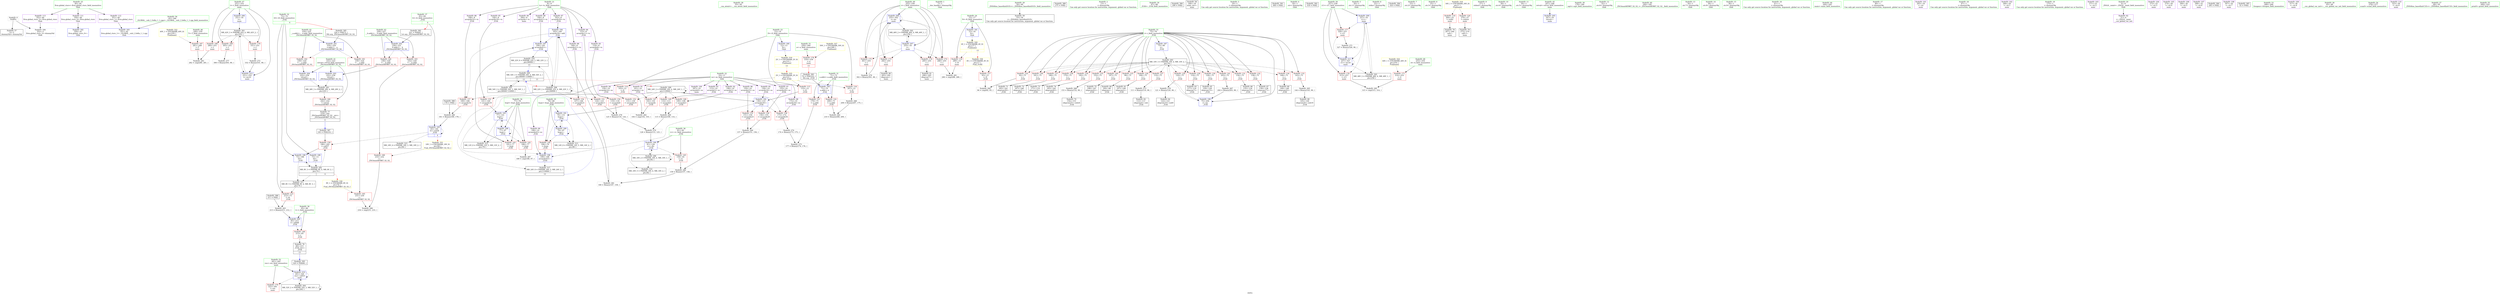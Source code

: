 digraph "SVFG" {
	label="SVFG";

	Node0x5618475f3750 [shape=record,color=grey,label="{NodeID: 0\nNullPtr}"];
	Node0x5618475f3750 -> Node0x561847618cc0[style=solid];
	Node0x5618475f3750 -> Node0x5618476205c0[style=solid];
	Node0x561847627f50 [shape=record,color=grey,label="{NodeID: 277\n306 = Binary(305, 90, )\n}"];
	Node0x56184761ae70 [shape=record,color=blue,label="{NodeID: 194\n163\<--160\narrayidx30\<--add\n_Z1fd\n}"];
	Node0x56184761ae70 -> Node0x56184761ef10[style=dashed];
	Node0x56184761ae70 -> Node0x56184761b0e0[style=dashed];
	Node0x56184761ae70 -> Node0x5618476352e0[style=dashed];
	Node0x5618476180c0 [shape=record,color=purple,label="{NodeID: 111\n350\<--40\nllvm.global_ctors_0\<--llvm.global_ctors\nGlob }"];
	Node0x5618476180c0 -> Node0x5618476203c0[style=solid];
	Node0x561847616330 [shape=record,color=green,label="{NodeID: 28\n55\<--56\n__cxa_atexit\<--__cxa_atexit_field_insensitive\n}"];
	Node0x5618476507c0 [shape=record,color=black,label="{NodeID: 388\n211 = PHI()\n}"];
	Node0x5618476507c0 -> Node0x56184761c9f0[style=solid];
	Node0x5618476375e0 [shape=record,color=black,label="{NodeID: 305\nMR_54V_2 = PHI(MR_54V_3, MR_54V_1, )\npts\{90000 110000 \}\n}"];
	Node0x5618476375e0 -> Node0x561847632ab0[style=dashed];
	Node0x56184761e070 [shape=record,color=red,label="{NodeID: 139\n192\<--75\n\<--i\n_Z1fd\n}"];
	Node0x56184761e070 -> Node0x561847619af0[style=solid];
	Node0x561847618bc0 [shape=record,color=green,label="{NodeID: 56\n42\<--346\n_GLOBAL__sub_I_GeKa_1_1.cpp\<--_GLOBAL__sub_I_GeKa_1_1.cpp_field_insensitive\n}"];
	Node0x561847618bc0 -> Node0x5618476204c0[style=solid];
	Node0x56184761f730 [shape=record,color=red,label="{NodeID: 167\n281\<--249\n\<--T\nmain\n}"];
	Node0x56184761f730 -> Node0x561847628850[style=solid];
	Node0x56184761a310 [shape=record,color=purple,label="{NodeID: 84\n123\<--8\narrayidx11\<--ts\n_Z1fd\n}"];
	Node0x56184761a310 -> Node0x56184761ea30[style=solid];
	Node0x561847602470 [shape=record,color=green,label="{NodeID: 1\n7\<--1\n__dso_handle\<--dummyObj\nGlob }"];
	Node0x5618476280d0 [shape=record,color=grey,label="{NodeID: 278\n121 = Binary(120, 90, )\n}"];
	Node0x5618476280d0 -> Node0x5618476192d0[style=solid];
	Node0x56184761af40 [shape=record,color=blue,label="{NodeID: 195\n83\<--181\ntt\<--sub36\n_Z1fd\n|{|<s3>4}}"];
	Node0x56184761af40 -> Node0x56184761f0b0[style=dashed];
	Node0x56184761af40 -> Node0x56184761af40[style=dashed];
	Node0x56184761af40 -> Node0x56184763ac10[style=dashed];
	Node0x56184761af40:s3 -> Node0x56184763d110[style=dashed,color=red];
	Node0x5618476181c0 [shape=record,color=purple,label="{NodeID: 112\n351\<--40\nllvm.global_ctors_1\<--llvm.global_ctors\nGlob }"];
	Node0x5618476181c0 -> Node0x5618476204c0[style=solid];
	Node0x561847616430 [shape=record,color=green,label="{NodeID: 29\n54\<--60\n_ZNSt8ios_base4InitD1Ev\<--_ZNSt8ios_base4InitD1Ev_field_insensitive\n}"];
	Node0x561847616430 -> Node0x561847618e90[style=solid];
	Node0x561847650890 [shape=record,color=black,label="{NodeID: 389\n275 = PHI()\n}"];
	Node0x56184761e140 [shape=record,color=red,label="{NodeID: 140\n197\<--75\n\<--i\n_Z1fd\n}"];
	Node0x56184761e140 -> Node0x561847619bc0[style=solid];
	Node0x561847618cc0 [shape=record,color=black,label="{NodeID: 57\n2\<--3\ndummyVal\<--dummyVal\n}"];
	Node0x56184761f800 [shape=record,color=red,label="{NodeID: 168\n280\<--251\n\<--t\nmain\n}"];
	Node0x56184761f800 -> Node0x561847628850[style=solid];
	Node0x56184761a3e0 [shape=record,color=purple,label="{NodeID: 85\n140\<--8\narrayidx18\<--ts\n_Z1fd\n}"];
	Node0x56184761a3e0 -> Node0x56184761ebd0[style=solid];
	Node0x5618475f3c10 [shape=record,color=green,label="{NodeID: 2\n13\<--1\n\<--dummyObj\nCan only get source location for instruction, argument, global var or function.}"];
	Node0x561847628250 [shape=record,color=grey,label="{NodeID: 279\n302 = Binary(301, 90, )\n}"];
	Node0x561847628250 -> Node0x56184761b9d0[style=solid];
	Node0x56184761b010 [shape=record,color=blue,label="{NodeID: 196\n73\<--186\nt0\<--\n_Z1fd\n}"];
	Node0x56184761b010 -> Node0x5618476334e0[style=dashed];
	Node0x56184761b010 -> Node0x561847639810[style=dashed];
	Node0x5618476182c0 [shape=record,color=purple,label="{NodeID: 113\n352\<--40\nllvm.global_ctors_2\<--llvm.global_ctors\nGlob }"];
	Node0x5618476182c0 -> Node0x5618476205c0[style=solid];
	Node0x561847616530 [shape=record,color=green,label="{NodeID: 30\n67\<--68\n_Z1fd\<--_Z1fd_field_insensitive\n}"];
	Node0x561847650960 [shape=record,color=black,label="{NodeID: 390\n299 = PHI()\n}"];
	Node0x56184761e210 [shape=record,color=red,label="{NodeID: 141\n203\<--75\n\<--i\n_Z1fd\n}"];
	Node0x56184761e210 -> Node0x561847627050[style=solid];
	Node0x561847618dc0 [shape=record,color=black,label="{NodeID: 58\n246\<--16\nmain_ret\<--\nmain\n}"];
	Node0x56184763d490 [shape=record,color=yellow,style=double,label="{NodeID: 335\n2V_1 = ENCHI(MR_2V_0)\npts\{14 \}\nFun[_Z1fd]}"];
	Node0x56184763d490 -> Node0x5618476183c0[style=dashed];
	Node0x56184763d490 -> Node0x56184761ccf0[style=dashed];
	Node0x56184763d490 -> Node0x56184761cdc0[style=dashed];
	Node0x56184761f8d0 [shape=record,color=red,label="{NodeID: 169\n305\<--251\n\<--t\nmain\n}"];
	Node0x56184761f8d0 -> Node0x561847627f50[style=solid];
	Node0x56184761a4b0 [shape=record,color=purple,label="{NodeID: 86\n146\<--8\narrayidx21\<--ts\n_Z1fd\n}"];
	Node0x56184761a4b0 -> Node0x56184761eca0[style=solid];
	Node0x561847614c50 [shape=record,color=green,label="{NodeID: 3\n16\<--1\n\<--dummyObj\nCan only get source location for instruction, argument, global var or function.}"];
	Node0x5618476283d0 [shape=record,color=grey,label="{NodeID: 280\n181 = Binary(169, 178, )\n}"];
	Node0x5618476283d0 -> Node0x56184761af40[style=solid];
	Node0x56184761b0e0 [shape=record,color=blue,label="{NodeID: 197\n194\<--191\narrayidx41\<--\n_Z1fd\n}"];
	Node0x56184761b0e0 -> Node0x56184763b110[style=dashed];
	Node0x5618476183c0 [shape=record,color=red,label="{NodeID: 114\n103\<--12\n\<--D\n_Z1fd\n}"];
	Node0x5618476183c0 -> Node0x5618476286d0[style=solid];
	Node0x561847616630 [shape=record,color=green,label="{NodeID: 31\n71\<--72\na.addr\<--a.addr_field_insensitive\n_Z1fd\n}"];
	Node0x561847616630 -> Node0x56184761d1d0[style=solid];
	Node0x561847616630 -> Node0x56184761d2a0[style=solid];
	Node0x561847616630 -> Node0x5618476206c0[style=solid];
	Node0x561847650a30 [shape=record,color=black,label="{NodeID: 391\n308 = PHI()\n}"];
	Node0x56184761e2e0 [shape=record,color=red,label="{NodeID: 142\n188\<--77\n\<--bcpt\n_Z1fd\n}"];
	Node0x56184761e2e0 -> Node0x561847628e50[style=solid];
	Node0x561847618e90 [shape=record,color=black,label="{NodeID: 59\n53\<--54\n\<--_ZNSt8ios_base4InitD1Ev\nCan only get source location for instruction, argument, global var or function.}"];
	Node0x56184763d5a0 [shape=record,color=yellow,style=double,label="{NodeID: 336\n4V_1 = ENCHI(MR_4V_0)\npts\{17 \}\nFun[_Z1fd]}"];
	Node0x56184763d5a0 -> Node0x56184761ce90[style=dashed];
	Node0x56184761f9a0 [shape=record,color=red,label="{NodeID: 170\n331\<--251\n\<--t\nmain\n}"];
	Node0x56184761f9a0 -> Node0x5618476277d0[style=solid];
	Node0x56184761a580 [shape=record,color=purple,label="{NodeID: 87\n163\<--8\narrayidx30\<--ts\n_Z1fd\n}"];
	Node0x56184761a580 -> Node0x56184761ae70[style=solid];
	Node0x561847614ce0 [shape=record,color=green,label="{NodeID: 4\n18\<--1\n.str\<--dummyObj\nGlob }"];
	Node0x561847628550 [shape=record,color=grey,label="{NodeID: 281\n290 = cmp(288, 289, )\n}"];
	Node0x56184761b1b0 [shape=record,color=blue,label="{NodeID: 198\n199\<--196\narrayidx43\<--\n_Z1fd\n}"];
	Node0x56184761b1b0 -> Node0x56184763b610[style=dashed];
	Node0x56184761ccf0 [shape=record,color=red,label="{NodeID: 115\n133\<--12\n\<--D\n_Z1fd\n}"];
	Node0x56184761ccf0 -> Node0x56184761acd0[style=solid];
	Node0x561847616700 [shape=record,color=green,label="{NodeID: 32\n73\<--74\nt0\<--t0_field_insensitive\n_Z1fd\n|{|<s3>4}}"];
	Node0x561847616700 -> Node0x56184761d370[style=solid];
	Node0x561847616700 -> Node0x561847620790[style=solid];
	Node0x561847616700 -> Node0x56184761b010[style=solid];
	Node0x561847616700:s3 -> Node0x561847650ed0[style=solid,color=red];
	Node0x561847650b00 [shape=record,color=black,label="{NodeID: 392\n318 = PHI()\n}"];
	Node0x56184761e3b0 [shape=record,color=red,label="{NodeID: 143\n191\<--77\n\<--bcpt\n_Z1fd\n}"];
	Node0x56184761e3b0 -> Node0x56184761b0e0[style=solid];
	Node0x561847618f90 [shape=record,color=black,label="{NodeID: 60\n100\<--99\nidxprom\<--\n_Z1fd\n}"];
	Node0x56184761fa70 [shape=record,color=red,label="{NodeID: 171\n314\<--253\n\<--A\nmain\n}"];
	Node0x56184761fa70 -> Node0x561847628b50[style=solid];
	Node0x56184761a650 [shape=record,color=purple,label="{NodeID: 88\n168\<--8\narrayidx32\<--ts\n_Z1fd\n}"];
	Node0x56184761a650 -> Node0x56184761ef10[style=solid];
	Node0x561847614d70 [shape=record,color=green,label="{NodeID: 5\n20\<--1\n.str.1\<--dummyObj\nGlob }"];
	Node0x5618476286d0 [shape=record,color=grey,label="{NodeID: 282\n104 = cmp(102, 103, )\n}"];
	Node0x56184761b280 [shape=record,color=blue,label="{NodeID: 199\n75\<--204\ni\<--inc\n_Z1fd\n}"];
	Node0x56184761b280 -> Node0x5618476339e0[style=dashed];
	Node0x56184761cdc0 [shape=record,color=red,label="{NodeID: 116\n207\<--12\n\<--D\n_Z1fd\n}"];
	Node0x56184761cdc0 -> Node0x5618476271d0[style=solid];
	Node0x5618476167d0 [shape=record,color=green,label="{NodeID: 33\n75\<--76\ni\<--i_field_insensitive\n_Z1fd\n}"];
	Node0x5618476167d0 -> Node0x56184761d440[style=solid];
	Node0x5618476167d0 -> Node0x56184761d510[style=solid];
	Node0x5618476167d0 -> Node0x56184761d5e0[style=solid];
	Node0x5618476167d0 -> Node0x56184761d6b0[style=solid];
	Node0x5618476167d0 -> Node0x56184761d780[style=solid];
	Node0x5618476167d0 -> Node0x56184761d850[style=solid];
	Node0x5618476167d0 -> Node0x56184761d920[style=solid];
	Node0x5618476167d0 -> Node0x56184761d9f0[style=solid];
	Node0x5618476167d0 -> Node0x56184761dac0[style=solid];
	Node0x5618476167d0 -> Node0x56184761db90[style=solid];
	Node0x5618476167d0 -> Node0x56184761dc60[style=solid];
	Node0x5618476167d0 -> Node0x56184761dd30[style=solid];
	Node0x5618476167d0 -> Node0x56184761de00[style=solid];
	Node0x5618476167d0 -> Node0x56184761ded0[style=solid];
	Node0x5618476167d0 -> Node0x56184761dfa0[style=solid];
	Node0x5618476167d0 -> Node0x56184761e070[style=solid];
	Node0x5618476167d0 -> Node0x56184761e140[style=solid];
	Node0x5618476167d0 -> Node0x56184761e210[style=solid];
	Node0x5618476167d0 -> Node0x561847620860[style=solid];
	Node0x5618476167d0 -> Node0x56184761b280[style=solid];
	Node0x561847650bd0 [shape=record,color=black,label="{NodeID: 393\n320 = PHI(69, )\n}"];
	Node0x561847650bd0 -> Node0x56184761bb70[style=solid];
	Node0x56184761e480 [shape=record,color=red,label="{NodeID: 144\n196\<--79\n\<--bcpx\n_Z1fd\n}"];
	Node0x56184761e480 -> Node0x56184761b1b0[style=solid];
	Node0x561847619060 [shape=record,color=black,label="{NodeID: 61\n107\<--106\nidxprom2\<--\n_Z1fd\n}"];
	Node0x56184761fb40 [shape=record,color=red,label="{NodeID: 172\n288\<--255\n\<--i\nmain\n}"];
	Node0x56184761fb40 -> Node0x561847628550[style=solid];
	Node0x56184761a720 [shape=record,color=purple,label="{NodeID: 89\n194\<--8\narrayidx41\<--ts\n_Z1fd\n}"];
	Node0x56184761a720 -> Node0x56184761b0e0[style=solid];
	Node0x561847602810 [shape=record,color=green,label="{NodeID: 6\n22\<--1\nstdin\<--dummyObj\nGlob }"];
	Node0x561847628850 [shape=record,color=grey,label="{NodeID: 283\n282 = cmp(280, 281, )\n}"];
	Node0x56184761b350 [shape=record,color=blue,label="{NodeID: 200\n85\<--213\nt\<--add48\n_Z1fd\n}"];
	Node0x56184761b350 -> Node0x56184761e620[style=dashed];
	Node0x56184761ce90 [shape=record,color=red,label="{NodeID: 117\n93\<--15\n\<--N\n_Z1fd\n}"];
	Node0x56184761ce90 -> Node0x5618476289d0[style=solid];
	Node0x5618476168a0 [shape=record,color=green,label="{NodeID: 34\n77\<--78\nbcpt\<--bcpt_field_insensitive\n_Z1fd\n}"];
	Node0x5618476168a0 -> Node0x56184761e2e0[style=solid];
	Node0x5618476168a0 -> Node0x56184761e3b0[style=solid];
	Node0x5618476168a0 -> Node0x561847620930[style=solid];
	Node0x5618476168a0 -> Node0x56184761ada0[style=solid];
	Node0x561847650e00 [shape=record,color=black,label="{NodeID: 394\n324 = PHI()\n}"];
	Node0x561847639810 [shape=record,color=black,label="{NodeID: 311\nMR_8V_5 = PHI(MR_8V_4, MR_8V_3, )\npts\{74 \}\n}"];
	Node0x561847639810 -> Node0x56184761d370[style=dashed];
	Node0x56184761e550 [shape=record,color=red,label="{NodeID: 145\n158\<--81\n\<--vv\n_Z1fd\n}"];
	Node0x56184761e550 -> Node0x56184761c570[style=solid];
	Node0x561847619130 [shape=record,color=black,label="{NodeID: 62\n112\<--111\nidxprom4\<--sub\n_Z1fd\n}"];
	Node0x56184761fc10 [shape=record,color=red,label="{NodeID: 173\n292\<--255\n\<--i\nmain\n}"];
	Node0x56184761fc10 -> Node0x561847619fd0[style=solid];
	Node0x56184761a7f0 [shape=record,color=purple,label="{NodeID: 90\n294\<--8\narrayidx\<--ts\nmain\n}"];
	Node0x5618476028a0 [shape=record,color=green,label="{NodeID: 7\n23\<--1\n.str.2\<--dummyObj\nGlob }"];
	Node0x5618476289d0 [shape=record,color=grey,label="{NodeID: 284\n94 = cmp(92, 93, )\n}"];
	Node0x56184761b420 [shape=record,color=blue,label="{NodeID: 201\n224\<--220\n__a.addr\<--__a\n_ZSt3maxIdERKT_S2_S2_\n}"];
	Node0x56184761b420 -> Node0x56184761f250[style=dashed];
	Node0x56184761b420 -> Node0x56184761f320[style=dashed];
	Node0x56184761cf60 [shape=record,color=red,label="{NodeID: 118\n289\<--15\n\<--N\nmain\n}"];
	Node0x56184761cf60 -> Node0x561847628550[style=solid];
	Node0x561847616970 [shape=record,color=green,label="{NodeID: 35\n79\<--80\nbcpx\<--bcpx_field_insensitive\n_Z1fd\n}"];
	Node0x561847616970 -> Node0x56184761e480[style=solid];
	Node0x561847616970 -> Node0x561847620a00[style=solid];
	Node0x561847616970 -> Node0x561847620ba0[style=solid];
	Node0x561847650ed0 [shape=record,color=black,label="{NodeID: 395\n220 = PHI(73, )\n0th arg _ZSt3maxIdERKT_S2_S2_ }"];
	Node0x561847650ed0 -> Node0x56184761b420[style=solid];
	Node0x561847639d10 [shape=record,color=black,label="{NodeID: 312\nMR_12V_6 = PHI(MR_12V_5, MR_12V_2, )\npts\{78 \}\n}"];
	Node0x56184761e620 [shape=record,color=red,label="{NodeID: 146\n215\<--85\n\<--t\n_Z1fd\n}"];
	Node0x56184761e620 -> Node0x561847619c90[style=solid];
	Node0x561847619200 [shape=record,color=black,label="{NodeID: 63\n117\<--116\nidxprom7\<--\n_Z1fd\n}"];
	Node0x56184761fce0 [shape=record,color=red,label="{NodeID: 174\n295\<--255\n\<--i\nmain\n}"];
	Node0x56184761fce0 -> Node0x56184761a0a0[style=solid];
	Node0x56184761a8c0 [shape=record,color=purple,label="{NodeID: 91\n101\<--10\narrayidx\<--xs\n_Z1fd\n}"];
	Node0x56184761a8c0 -> Node0x56184761e6f0[style=solid];
	Node0x561847602930 [shape=record,color=green,label="{NodeID: 8\n25\<--1\n.str.3\<--dummyObj\nGlob }"];
	Node0x561847628b50 [shape=record,color=grey,label="{NodeID: 285\n315 = cmp(313, 314, )\n}"];
	Node0x56184761b4f0 [shape=record,color=blue,label="{NodeID: 202\n226\<--221\n__b.addr\<--__b\n_ZSt3maxIdERKT_S2_S2_\n}"];
	Node0x56184761b4f0 -> Node0x56184761f3f0[style=dashed];
	Node0x56184761b4f0 -> Node0x56184761f4c0[style=dashed];
	Node0x56184761d030 [shape=record,color=red,label="{NodeID: 119\n264\<--22\n\<--stdin\nmain\n}"];
	Node0x56184761d030 -> Node0x561847619e30[style=solid];
	Node0x561847616a40 [shape=record,color=green,label="{NodeID: 36\n81\<--82\nvv\<--vv_field_insensitive\n_Z1fd\n}"];
	Node0x561847616a40 -> Node0x56184761e550[style=solid];
	Node0x561847616a40 -> Node0x561847620ad0[style=solid];
	Node0x56184763a210 [shape=record,color=black,label="{NodeID: 313\nMR_14V_6 = PHI(MR_14V_5, MR_14V_2, )\npts\{80 \}\n}"];
	Node0x56184761e6f0 [shape=record,color=red,label="{NodeID: 147\n102\<--101\n\<--arrayidx\n_Z1fd\n}"];
	Node0x56184761e6f0 -> Node0x5618476286d0[style=solid];
	Node0x5618476192d0 [shape=record,color=black,label="{NodeID: 64\n122\<--121\nidxprom10\<--sub9\n_Z1fd\n}"];
	Node0x56184761fdb0 [shape=record,color=red,label="{NodeID: 175\n301\<--255\n\<--i\nmain\n}"];
	Node0x56184761fdb0 -> Node0x561847628250[style=solid];
	Node0x56184761a990 [shape=record,color=purple,label="{NodeID: 92\n108\<--10\narrayidx3\<--xs\n_Z1fd\n}"];
	Node0x56184761a990 -> Node0x56184761e7c0[style=solid];
	Node0x5618476029c0 [shape=record,color=green,label="{NodeID: 9\n27\<--1\nstdout\<--dummyObj\nGlob }"];
	Node0x561847628cd0 [shape=record,color=grey,label="{NodeID: 286\n234 = cmp(231, 233, )\n}"];
	Node0x56184761b5c0 [shape=record,color=blue,label="{NodeID: 203\n222\<--236\nretval\<--\n_ZSt3maxIdERKT_S2_S2_\n}"];
	Node0x56184761b5c0 -> Node0x561847632fe0[style=dashed];
	Node0x56184761d100 [shape=record,color=red,label="{NodeID: 120\n270\<--27\n\<--stdout\nmain\n}"];
	Node0x56184761d100 -> Node0x561847619f00[style=solid];
	Node0x561847616b10 [shape=record,color=green,label="{NodeID: 37\n83\<--84\ntt\<--tt_field_insensitive\n_Z1fd\n|{|<s1>4}}"];
	Node0x561847616b10 -> Node0x56184761af40[style=solid];
	Node0x561847616b10:s1 -> Node0x56184764f380[style=solid,color=red];
	Node0x56184763a710 [shape=record,color=black,label="{NodeID: 314\nMR_16V_5 = PHI(MR_16V_4, MR_16V_2, )\npts\{82 \}\n}"];
	Node0x56184761e7c0 [shape=record,color=red,label="{NodeID: 148\n109\<--108\n\<--arrayidx3\n_Z1fd\n}"];
	Node0x56184761e7c0 -> Node0x561847627350[style=solid];
	Node0x5618476193a0 [shape=record,color=black,label="{NodeID: 65\n129\<--128\nidxprom13\<--\n_Z1fd\n}"];
	Node0x56184761fe80 [shape=record,color=red,label="{NodeID: 176\n313\<--257\n\<--i11\nmain\n}"];
	Node0x56184761fe80 -> Node0x561847628b50[style=solid];
	Node0x56184761aa60 [shape=record,color=purple,label="{NodeID: 93\n113\<--10\narrayidx5\<--xs\n_Z1fd\n}"];
	Node0x56184761aa60 -> Node0x56184761e890[style=solid];
	Node0x561847615600 [shape=record,color=green,label="{NodeID: 10\n28\<--1\n.str.4\<--dummyObj\nGlob }"];
	Node0x561847628e50 [shape=record,color=grey,label="{NodeID: 287\n189 = cmp(188, 97, )\n}"];
	Node0x56184761b690 [shape=record,color=blue,label="{NodeID: 204\n222\<--239\nretval\<--\n_ZSt3maxIdERKT_S2_S2_\n}"];
	Node0x56184761b690 -> Node0x561847632fe0[style=dashed];
	Node0x56184761d1d0 [shape=record,color=red,label="{NodeID: 121\n176\<--71\n\<--a.addr\n_Z1fd\n}"];
	Node0x56184761d1d0 -> Node0x561847627c50[style=solid];
	Node0x561847616be0 [shape=record,color=green,label="{NodeID: 38\n85\<--86\nt\<--t_field_insensitive\n_Z1fd\n}"];
	Node0x561847616be0 -> Node0x56184761e620[style=solid];
	Node0x561847616be0 -> Node0x56184761b350[style=solid];
	Node0x56184763ac10 [shape=record,color=black,label="{NodeID: 315\nMR_18V_4 = PHI(MR_18V_3, MR_18V_2, )\npts\{84 \}\n}"];
	Node0x56184761e890 [shape=record,color=red,label="{NodeID: 149\n114\<--113\n\<--arrayidx5\n_Z1fd\n}"];
	Node0x56184761e890 -> Node0x561847627350[style=solid];
	Node0x561847619470 [shape=record,color=black,label="{NodeID: 66\n135\<--134\nidxprom15\<--\n_Z1fd\n}"];
	Node0x56184761c570 [shape=record,color=grey,label="{NodeID: 260\n159 = Binary(157, 158, )\n}"];
	Node0x56184761c570 -> Node0x56184761c6f0[style=solid];
	Node0x56184761ff50 [shape=record,color=red,label="{NodeID: 177\n326\<--257\n\<--i11\nmain\n}"];
	Node0x56184761ff50 -> Node0x561847627650[style=solid];
	Node0x56184761ab30 [shape=record,color=purple,label="{NodeID: 94\n130\<--10\narrayidx14\<--xs\n_Z1fd\n}"];
	Node0x56184761ab30 -> Node0x56184761eb00[style=solid];
	Node0x561847615690 [shape=record,color=green,label="{NodeID: 11\n30\<--1\n.str.5\<--dummyObj\nGlob }"];
	Node0x56184761b760 [shape=record,color=blue,label="{NodeID: 205\n247\<--16\nretval\<--\nmain\n}"];
	Node0x56184761d2a0 [shape=record,color=red,label="{NodeID: 122\n209\<--71\n\<--a.addr\n_Z1fd\n}"];
	Node0x56184761d2a0 -> Node0x56184761c870[style=solid];
	Node0x561847616cb0 [shape=record,color=green,label="{NodeID: 39\n179\<--180\nsqrt\<--sqrt_field_insensitive\n}"];
	Node0x56184763b110 [shape=record,color=black,label="{NodeID: 316\nMR_22V_6 = PHI(MR_22V_5, MR_22V_2, )\npts\{90000 \}\n|{<s0>13}}"];
	Node0x56184763b110:s0 -> Node0x561847632ab0[style=dashed,color=blue];
	Node0x56184761e960 [shape=record,color=red,label="{NodeID: 150\n119\<--118\n\<--arrayidx8\n_Z1fd\n}"];
	Node0x56184761e960 -> Node0x561847627dd0[style=solid];
	Node0x561847619540 [shape=record,color=black,label="{NodeID: 67\n139\<--138\nidxprom17\<--\n_Z1fd\n}"];
	Node0x56184761c6f0 [shape=record,color=grey,label="{NodeID: 261\n160 = Binary(147, 159, )\n}"];
	Node0x56184761c6f0 -> Node0x56184761ae70[style=solid];
	Node0x561847620020 [shape=record,color=red,label="{NodeID: 178\n319\<--259\n\<--a\nmain\n|{<s0>13}}"];
	Node0x561847620020:s0 -> Node0x56184764fc50[style=solid,color=red];
	Node0x56184761ac00 [shape=record,color=purple,label="{NodeID: 95\n136\<--10\narrayidx16\<--xs\n_Z1fd\n}"];
	Node0x56184761ac00 -> Node0x56184761acd0[style=solid];
	Node0x561847615720 [shape=record,color=green,label="{NodeID: 12\n32\<--1\n.str.6\<--dummyObj\nGlob }"];
	Node0x56184761b830 [shape=record,color=blue,label="{NodeID: 206\n251\<--16\nt\<--\nmain\n}"];
	Node0x56184761b830 -> Node0x5618476361e0[style=dashed];
	Node0x56184761d370 [shape=record,color=red,label="{NodeID: 123\n212\<--73\n\<--t0\n_Z1fd\n}"];
	Node0x56184761d370 -> Node0x56184761c9f0[style=solid];
	Node0x561847616db0 [shape=record,color=green,label="{NodeID: 40\n184\<--185\n_ZSt3maxIdERKT_S2_S2_\<--_ZSt3maxIdERKT_S2_S2__field_insensitive\n}"];
	Node0x56184763b610 [shape=record,color=black,label="{NodeID: 317\nMR_24V_6 = PHI(MR_24V_5, MR_24V_2, )\npts\{110000 \}\n|{<s0>13}}"];
	Node0x56184763b610:s0 -> Node0x561847632ab0[style=dashed,color=blue];
	Node0x56184761ea30 [shape=record,color=red,label="{NodeID: 151\n124\<--123\n\<--arrayidx11\n_Z1fd\n}"];
	Node0x56184761ea30 -> Node0x561847627dd0[style=solid];
	Node0x561847619610 [shape=record,color=black,label="{NodeID: 68\n145\<--144\nidxprom20\<--sub19\n_Z1fd\n}"];
	Node0x56184761c870 [shape=record,color=grey,label="{NodeID: 262\n210 = Binary(208, 209, )\n}"];
	Node0x5618476200f0 [shape=record,color=red,label="{NodeID: 179\n322\<--261\n\<--res\nmain\n}"];
	Node0x561847617490 [shape=record,color=purple,label="{NodeID: 96\n150\<--10\narrayidx23\<--xs\n_Z1fd\n}"];
	Node0x561847617490 -> Node0x56184761ed70[style=solid];
	Node0x5618476157b0 [shape=record,color=green,label="{NodeID: 13\n34\<--1\n.str.7\<--dummyObj\nGlob }"];
	Node0x561847632ab0 [shape=record,color=black,label="{NodeID: 290\nMR_54V_3 = PHI(MR_54V_4, MR_54V_2, )\npts\{90000 110000 \}\n|{|<s1>13|<s2>13}}"];
	Node0x561847632ab0 -> Node0x5618476375e0[style=dashed];
	Node0x561847632ab0:s1 -> Node0x5618476352e0[style=dashed,color=red];
	Node0x561847632ab0:s2 -> Node0x5618476357e0[style=dashed,color=red];
	Node0x56184761b900 [shape=record,color=blue,label="{NodeID: 207\n255\<--16\ni\<--\nmain\n}"];
	Node0x56184761b900 -> Node0x56184761fb40[style=dashed];
	Node0x56184761b900 -> Node0x56184761fc10[style=dashed];
	Node0x56184761b900 -> Node0x56184761fce0[style=dashed];
	Node0x56184761b900 -> Node0x56184761fdb0[style=dashed];
	Node0x56184761b900 -> Node0x56184761b9d0[style=dashed];
	Node0x56184761b900 -> Node0x5618476366e0[style=dashed];
	Node0x56184761d440 [shape=record,color=red,label="{NodeID: 124\n92\<--75\n\<--i\n_Z1fd\n}"];
	Node0x56184761d440 -> Node0x5618476289d0[style=solid];
	Node0x561847616eb0 [shape=record,color=green,label="{NodeID: 41\n222\<--223\nretval\<--retval_field_insensitive\n_ZSt3maxIdERKT_S2_S2_\n}"];
	Node0x561847616eb0 -> Node0x56184761f180[style=solid];
	Node0x561847616eb0 -> Node0x56184761b5c0[style=solid];
	Node0x561847616eb0 -> Node0x56184761b690[style=solid];
	Node0x56184763bb10 [shape=record,color=yellow,style=double,label="{NodeID: 318\n34V_1 = ENCHI(MR_34V_0)\npts\{1 \}\nFun[main]}"];
	Node0x56184763bb10 -> Node0x56184761d030[style=dashed];
	Node0x56184763bb10 -> Node0x56184761d100[style=dashed];
	Node0x56184761eb00 [shape=record,color=red,label="{NodeID: 152\n131\<--130\n\<--arrayidx14\n_Z1fd\n}"];
	Node0x56184761eb00 -> Node0x561847620ba0[style=solid];
	Node0x5618476196e0 [shape=record,color=black,label="{NodeID: 69\n149\<--148\nidxprom22\<--\n_Z1fd\n}"];
	Node0x56184761c9f0 [shape=record,color=grey,label="{NodeID: 263\n213 = Binary(211, 212, )\n}"];
	Node0x56184761c9f0 -> Node0x56184761b350[style=solid];
	Node0x5618476201c0 [shape=record,color=blue,label="{NodeID: 180\n12\<--13\nD\<--\nGlob }"];
	Node0x5618476201c0 -> Node0x56184763c630[style=dashed];
	Node0x561847617560 [shape=record,color=purple,label="{NodeID: 97\n155\<--10\narrayidx26\<--xs\n_Z1fd\n}"];
	Node0x561847617560 -> Node0x56184761ee40[style=solid];
	Node0x561847615840 [shape=record,color=green,label="{NodeID: 14\n36\<--1\n.str.8\<--dummyObj\nGlob }"];
	Node0x561847632fe0 [shape=record,color=black,label="{NodeID: 291\nMR_28V_3 = PHI(MR_28V_4, MR_28V_2, )\npts\{223 \}\n}"];
	Node0x561847632fe0 -> Node0x56184761f180[style=dashed];
	Node0x56184761b9d0 [shape=record,color=blue,label="{NodeID: 208\n255\<--302\ni\<--inc\nmain\n}"];
	Node0x56184761b9d0 -> Node0x56184761fb40[style=dashed];
	Node0x56184761b9d0 -> Node0x56184761fc10[style=dashed];
	Node0x56184761b9d0 -> Node0x56184761fce0[style=dashed];
	Node0x56184761b9d0 -> Node0x56184761fdb0[style=dashed];
	Node0x56184761b9d0 -> Node0x56184761b9d0[style=dashed];
	Node0x56184761b9d0 -> Node0x5618476366e0[style=dashed];
	Node0x56184761d510 [shape=record,color=red,label="{NodeID: 125\n99\<--75\n\<--i\n_Z1fd\n}"];
	Node0x56184761d510 -> Node0x561847618f90[style=solid];
	Node0x561847616f80 [shape=record,color=green,label="{NodeID: 42\n224\<--225\n__a.addr\<--__a.addr_field_insensitive\n_ZSt3maxIdERKT_S2_S2_\n}"];
	Node0x561847616f80 -> Node0x56184761f250[style=solid];
	Node0x561847616f80 -> Node0x56184761f320[style=solid];
	Node0x561847616f80 -> Node0x56184761b420[style=solid];
	Node0x56184763c630 [shape=record,color=yellow,style=double,label="{NodeID: 319\n2V_1 = ENCHI(MR_2V_0)\npts\{14 \}\nFun[main]|{<s0>13}}"];
	Node0x56184763c630:s0 -> Node0x56184763d490[style=dashed,color=red];
	Node0x56184761ebd0 [shape=record,color=red,label="{NodeID: 153\n141\<--140\n\<--arrayidx18\n_Z1fd\n}"];
	Node0x56184761ebd0 -> Node0x56184761ada0[style=solid];
	Node0x5618476197b0 [shape=record,color=black,label="{NodeID: 70\n154\<--153\nidxprom25\<--sub24\n_Z1fd\n}"];
	Node0x56184761cb70 [shape=record,color=grey,label="{NodeID: 264\n157 = Binary(151, 156, )\n}"];
	Node0x56184761cb70 -> Node0x56184761c570[style=solid];
	Node0x5618476202c0 [shape=record,color=blue,label="{NodeID: 181\n15\<--16\nN\<--\nGlob }"];
	Node0x5618476202c0 -> Node0x56184763c710[style=dashed];
	Node0x561847617630 [shape=record,color=purple,label="{NodeID: 98\n172\<--10\narrayidx34\<--xs\n_Z1fd\n}"];
	Node0x561847617630 -> Node0x56184761efe0[style=solid];
	Node0x5618476158d0 [shape=record,color=green,label="{NodeID: 15\n38\<--1\n.str.9\<--dummyObj\nGlob }"];
	Node0x5618476334e0 [shape=record,color=black,label="{NodeID: 292\nMR_8V_3 = PHI(MR_8V_4, MR_8V_2, )\npts\{74 \}\n|{|<s3>4}}"];
	Node0x5618476334e0 -> Node0x56184761f0b0[style=dashed];
	Node0x5618476334e0 -> Node0x56184761b010[style=dashed];
	Node0x5618476334e0 -> Node0x561847639810[style=dashed];
	Node0x5618476334e0:s3 -> Node0x56184763d000[style=dashed,color=red];
	Node0x56184761baa0 [shape=record,color=blue,label="{NodeID: 209\n257\<--16\ni11\<--\nmain\n}"];
	Node0x56184761baa0 -> Node0x56184761fe80[style=dashed];
	Node0x56184761baa0 -> Node0x56184761ff50[style=dashed];
	Node0x56184761baa0 -> Node0x56184761bc40[style=dashed];
	Node0x56184761baa0 -> Node0x561847636be0[style=dashed];
	Node0x56184761d5e0 [shape=record,color=red,label="{NodeID: 126\n106\<--75\n\<--i\n_Z1fd\n}"];
	Node0x56184761d5e0 -> Node0x561847619060[style=solid];
	Node0x561847617050 [shape=record,color=green,label="{NodeID: 43\n226\<--227\n__b.addr\<--__b.addr_field_insensitive\n_ZSt3maxIdERKT_S2_S2_\n}"];
	Node0x561847617050 -> Node0x56184761f3f0[style=solid];
	Node0x561847617050 -> Node0x56184761f4c0[style=solid];
	Node0x561847617050 -> Node0x56184761b4f0[style=solid];
	Node0x56184763c710 [shape=record,color=yellow,style=double,label="{NodeID: 320\n4V_1 = ENCHI(MR_4V_0)\npts\{17 \}\nFun[main]|{|<s1>13}}"];
	Node0x56184763c710 -> Node0x56184761cf60[style=dashed];
	Node0x56184763c710:s1 -> Node0x56184763d5a0[style=dashed,color=red];
	Node0x56184761eca0 [shape=record,color=red,label="{NodeID: 154\n147\<--146\n\<--arrayidx21\n_Z1fd\n}"];
	Node0x56184761eca0 -> Node0x56184761c6f0[style=solid];
	Node0x561847619880 [shape=record,color=black,label="{NodeID: 71\n162\<--161\nidxprom29\<--\n_Z1fd\n}"];
	Node0x561847626d50 [shape=record,color=grey,label="{NodeID: 265\n144 = Binary(143, 90, )\n}"];
	Node0x561847626d50 -> Node0x561847619610[style=solid];
	Node0x5618476203c0 [shape=record,color=blue,label="{NodeID: 182\n350\<--41\nllvm.global_ctors_0\<--\nGlob }"];
	Node0x561847617700 [shape=record,color=purple,label="{NodeID: 99\n199\<--10\narrayidx43\<--xs\n_Z1fd\n}"];
	Node0x561847617700 -> Node0x56184761b1b0[style=solid];
	Node0x561847615960 [shape=record,color=green,label="{NodeID: 16\n41\<--1\n\<--dummyObj\nCan only get source location for instruction, argument, global var or function.}"];
	Node0x5618476339e0 [shape=record,color=black,label="{NodeID: 293\nMR_10V_3 = PHI(MR_10V_4, MR_10V_2, )\npts\{76 \}\n}"];
	Node0x5618476339e0 -> Node0x56184761d440[style=dashed];
	Node0x5618476339e0 -> Node0x56184761d510[style=dashed];
	Node0x5618476339e0 -> Node0x56184761d5e0[style=dashed];
	Node0x5618476339e0 -> Node0x56184761d6b0[style=dashed];
	Node0x5618476339e0 -> Node0x56184761d780[style=dashed];
	Node0x5618476339e0 -> Node0x56184761d850[style=dashed];
	Node0x5618476339e0 -> Node0x56184761d920[style=dashed];
	Node0x5618476339e0 -> Node0x56184761d9f0[style=dashed];
	Node0x5618476339e0 -> Node0x56184761dac0[style=dashed];
	Node0x5618476339e0 -> Node0x56184761db90[style=dashed];
	Node0x5618476339e0 -> Node0x56184761dc60[style=dashed];
	Node0x5618476339e0 -> Node0x56184761dd30[style=dashed];
	Node0x5618476339e0 -> Node0x56184761de00[style=dashed];
	Node0x5618476339e0 -> Node0x56184761ded0[style=dashed];
	Node0x5618476339e0 -> Node0x56184761dfa0[style=dashed];
	Node0x5618476339e0 -> Node0x56184761e070[style=dashed];
	Node0x5618476339e0 -> Node0x56184761e140[style=dashed];
	Node0x5618476339e0 -> Node0x56184761e210[style=dashed];
	Node0x5618476339e0 -> Node0x56184761b280[style=dashed];
	Node0x56184761bb70 [shape=record,color=blue,label="{NodeID: 210\n261\<--320\nres\<--call16\nmain\n}"];
	Node0x56184761bb70 -> Node0x5618476200f0[style=dashed];
	Node0x56184761bb70 -> Node0x56184761bb70[style=dashed];
	Node0x56184761bb70 -> Node0x5618476370e0[style=dashed];
	Node0x56184761d6b0 [shape=record,color=red,label="{NodeID: 127\n110\<--75\n\<--i\n_Z1fd\n}"];
	Node0x56184761d6b0 -> Node0x561847627950[style=solid];
	Node0x561847617120 [shape=record,color=green,label="{NodeID: 44\n244\<--245\nmain\<--main_field_insensitive\n}"];
	Node0x56184761ed70 [shape=record,color=red,label="{NodeID: 155\n151\<--150\n\<--arrayidx23\n_Z1fd\n}"];
	Node0x56184761ed70 -> Node0x56184761cb70[style=solid];
	Node0x561847619950 [shape=record,color=black,label="{NodeID: 72\n167\<--166\nidxprom31\<--\n_Z1fd\n}"];
	Node0x561847626ed0 [shape=record,color=grey,label="{NodeID: 266\n153 = Binary(152, 90, )\n}"];
	Node0x561847626ed0 -> Node0x5618476197b0[style=solid];
	Node0x5618476204c0 [shape=record,color=blue,label="{NodeID: 183\n351\<--42\nllvm.global_ctors_1\<--_GLOBAL__sub_I_GeKa_1_1.cpp\nGlob }"];
	Node0x5618476177d0 [shape=record,color=purple,label="{NodeID: 100\n297\<--10\narrayidx8\<--xs\nmain\n}"];
	Node0x5618476159f0 [shape=record,color=green,label="{NodeID: 17\n90\<--1\n\<--dummyObj\nCan only get source location for instruction, argument, global var or function.}"];
	Node0x56184761bc40 [shape=record,color=blue,label="{NodeID: 211\n257\<--327\ni11\<--inc19\nmain\n}"];
	Node0x56184761bc40 -> Node0x56184761fe80[style=dashed];
	Node0x56184761bc40 -> Node0x56184761ff50[style=dashed];
	Node0x56184761bc40 -> Node0x56184761bc40[style=dashed];
	Node0x56184761bc40 -> Node0x561847636be0[style=dashed];
	Node0x56184761d780 [shape=record,color=red,label="{NodeID: 128\n116\<--75\n\<--i\n_Z1fd\n}"];
	Node0x56184761d780 -> Node0x561847619200[style=solid];
	Node0x561847617220 [shape=record,color=green,label="{NodeID: 45\n247\<--248\nretval\<--retval_field_insensitive\nmain\n}"];
	Node0x561847617220 -> Node0x56184761b760[style=solid];
	Node0x56184763c8d0 [shape=record,color=yellow,style=double,label="{NodeID: 322\n40V_1 = ENCHI(MR_40V_0)\npts\{250 \}\nFun[main]}"];
	Node0x56184763c8d0 -> Node0x56184761f730[style=dashed];
	Node0x56184761ee40 [shape=record,color=red,label="{NodeID: 156\n156\<--155\n\<--arrayidx26\n_Z1fd\n}"];
	Node0x56184761ee40 -> Node0x56184761cb70[style=solid];
	Node0x561847619a20 [shape=record,color=black,label="{NodeID: 73\n171\<--170\nidxprom33\<--\n_Z1fd\n}"];
	Node0x561847627050 [shape=record,color=grey,label="{NodeID: 267\n204 = Binary(203, 90, )\n}"];
	Node0x561847627050 -> Node0x56184761b280[style=solid];
	Node0x5618476205c0 [shape=record,color=blue, style = dotted,label="{NodeID: 184\n352\<--3\nllvm.global_ctors_2\<--dummyVal\nGlob }"];
	Node0x5618476178a0 [shape=record,color=purple,label="{NodeID: 101\n265\<--18\n\<--.str\nmain\n}"];
	Node0x561847615a80 [shape=record,color=green,label="{NodeID: 18\n97\<--1\n\<--dummyObj\nCan only get source location for instruction, argument, global var or function.}"];
	Node0x561847622cc0 [shape=record,color=blue,label="{NodeID: 212\n251\<--332\nt\<--inc22\nmain\n}"];
	Node0x561847622cc0 -> Node0x5618476361e0[style=dashed];
	Node0x56184761d850 [shape=record,color=red,label="{NodeID: 129\n120\<--75\n\<--i\n_Z1fd\n}"];
	Node0x56184761d850 -> Node0x5618476280d0[style=solid];
	Node0x5618476172f0 [shape=record,color=green,label="{NodeID: 46\n249\<--250\nT\<--T_field_insensitive\nmain\n}"];
	Node0x5618476172f0 -> Node0x56184761f730[style=solid];
	Node0x56184761ef10 [shape=record,color=red,label="{NodeID: 157\n169\<--168\n\<--arrayidx32\n_Z1fd\n}"];
	Node0x56184761ef10 -> Node0x5618476283d0[style=solid];
	Node0x561847619af0 [shape=record,color=black,label="{NodeID: 74\n193\<--192\nidxprom40\<--\n_Z1fd\n}"];
	Node0x5618476271d0 [shape=record,color=grey,label="{NodeID: 268\n208 = Binary(207, 175, )\n}"];
	Node0x5618476271d0 -> Node0x56184761c870[style=solid];
	Node0x5618476206c0 [shape=record,color=blue,label="{NodeID: 185\n71\<--70\na.addr\<--a\n_Z1fd\n}"];
	Node0x5618476206c0 -> Node0x56184761d1d0[style=dashed];
	Node0x5618476206c0 -> Node0x56184761d2a0[style=dashed];
	Node0x561847617970 [shape=record,color=purple,label="{NodeID: 102\n266\<--20\n\<--.str.1\nmain\n}"];
	Node0x561847615b50 [shape=record,color=green,label="{NodeID: 19\n175\<--1\n\<--dummyObj\nCan only get source location for instruction, argument, global var or function.}"];
	Node0x5618476348e0 [shape=record,color=black,label="{NodeID: 296\nMR_16V_2 = PHI(MR_16V_4, MR_16V_1, )\npts\{82 \}\n}"];
	Node0x5618476348e0 -> Node0x561847620ad0[style=dashed];
	Node0x5618476348e0 -> Node0x5618476348e0[style=dashed];
	Node0x5618476348e0 -> Node0x56184763a710[style=dashed];
	Node0x56184761d920 [shape=record,color=red,label="{NodeID: 130\n128\<--75\n\<--i\n_Z1fd\n}"];
	Node0x56184761d920 -> Node0x5618476193a0[style=solid];
	Node0x5618476173c0 [shape=record,color=green,label="{NodeID: 47\n251\<--252\nt\<--t_field_insensitive\nmain\n}"];
	Node0x5618476173c0 -> Node0x56184761f800[style=solid];
	Node0x5618476173c0 -> Node0x56184761f8d0[style=solid];
	Node0x5618476173c0 -> Node0x56184761f9a0[style=solid];
	Node0x5618476173c0 -> Node0x56184761b830[style=solid];
	Node0x5618476173c0 -> Node0x561847622cc0[style=solid];
	Node0x56184763ca90 [shape=record,color=yellow,style=double,label="{NodeID: 324\n44V_1 = ENCHI(MR_44V_0)\npts\{254 \}\nFun[main]}"];
	Node0x56184763ca90 -> Node0x56184761fa70[style=dashed];
	Node0x56184761efe0 [shape=record,color=red,label="{NodeID: 158\n173\<--172\n\<--arrayidx34\n_Z1fd\n}"];
	Node0x56184761efe0 -> Node0x561847627ad0[style=solid];
	Node0x561847619bc0 [shape=record,color=black,label="{NodeID: 75\n198\<--197\nidxprom42\<--\n_Z1fd\n}"];
	Node0x561847627350 [shape=record,color=grey,label="{NodeID: 269\n115 = Binary(109, 114, )\n}"];
	Node0x561847627350 -> Node0x5618476274d0[style=solid];
	Node0x561847620790 [shape=record,color=blue,label="{NodeID: 186\n73\<--13\nt0\<--\n_Z1fd\n}"];
	Node0x561847620790 -> Node0x5618476334e0[style=dashed];
	Node0x561847617a40 [shape=record,color=purple,label="{NodeID: 103\n271\<--23\n\<--.str.2\nmain\n}"];
	Node0x561847615c20 [shape=record,color=green,label="{NodeID: 20\n4\<--6\n_ZStL8__ioinit\<--_ZStL8__ioinit_field_insensitive\nGlob }"];
	Node0x561847615c20 -> Node0x56184761a170[style=solid];
	Node0x56184761d9f0 [shape=record,color=red,label="{NodeID: 131\n134\<--75\n\<--i\n_Z1fd\n}"];
	Node0x56184761d9f0 -> Node0x561847619470[style=solid];
	Node0x5618476184b0 [shape=record,color=green,label="{NodeID: 48\n253\<--254\nA\<--A_field_insensitive\nmain\n}"];
	Node0x5618476184b0 -> Node0x56184761fa70[style=solid];
	Node0x56184761f0b0 [shape=record,color=red,label="{NodeID: 159\n186\<--183\n\<--call37\n_Z1fd\n}"];
	Node0x56184761f0b0 -> Node0x56184761b010[style=solid];
	Node0x561847619c90 [shape=record,color=black,label="{NodeID: 76\n69\<--215\n_Z1fd_ret\<--\n_Z1fd\n|{<s0>13}}"];
	Node0x561847619c90:s0 -> Node0x561847650bd0[style=solid,color=blue];
	Node0x5618476274d0 [shape=record,color=grey,label="{NodeID: 270\n126 = Binary(115, 125, )\n}"];
	Node0x5618476274d0 -> Node0x561847620ad0[style=solid];
	Node0x561847620860 [shape=record,color=blue,label="{NodeID: 187\n75\<--90\ni\<--\n_Z1fd\n}"];
	Node0x561847620860 -> Node0x5618476339e0[style=dashed];
	Node0x561847617b10 [shape=record,color=purple,label="{NodeID: 104\n272\<--25\n\<--.str.3\nmain\n}"];
	Node0x561847615cf0 [shape=record,color=green,label="{NodeID: 21\n8\<--9\nts\<--ts_field_insensitive\nGlob }"];
	Node0x561847615cf0 -> Node0x56184761a240[style=solid];
	Node0x561847615cf0 -> Node0x56184761a310[style=solid];
	Node0x561847615cf0 -> Node0x56184761a3e0[style=solid];
	Node0x561847615cf0 -> Node0x56184761a4b0[style=solid];
	Node0x561847615cf0 -> Node0x56184761a580[style=solid];
	Node0x561847615cf0 -> Node0x56184761a650[style=solid];
	Node0x561847615cf0 -> Node0x56184761a720[style=solid];
	Node0x561847615cf0 -> Node0x56184761a7f0[style=solid];
	Node0x5618476352e0 [shape=record,color=black,label="{NodeID: 298\nMR_22V_2 = PHI(MR_22V_4, MR_22V_1, )\npts\{90000 \}\n}"];
	Node0x5618476352e0 -> Node0x56184761e960[style=dashed];
	Node0x5618476352e0 -> Node0x56184761ea30[style=dashed];
	Node0x5618476352e0 -> Node0x56184761ebd0[style=dashed];
	Node0x5618476352e0 -> Node0x56184761eca0[style=dashed];
	Node0x5618476352e0 -> Node0x56184761ef10[style=dashed];
	Node0x5618476352e0 -> Node0x56184761ae70[style=dashed];
	Node0x5618476352e0 -> Node0x56184761b0e0[style=dashed];
	Node0x5618476352e0 -> Node0x5618476352e0[style=dashed];
	Node0x5618476352e0 -> Node0x56184763b110[style=dashed];
	Node0x56184761dac0 [shape=record,color=red,label="{NodeID: 132\n138\<--75\n\<--i\n_Z1fd\n}"];
	Node0x56184761dac0 -> Node0x561847619540[style=solid];
	Node0x561847618580 [shape=record,color=green,label="{NodeID: 49\n255\<--256\ni\<--i_field_insensitive\nmain\n}"];
	Node0x561847618580 -> Node0x56184761fb40[style=solid];
	Node0x561847618580 -> Node0x56184761fc10[style=solid];
	Node0x561847618580 -> Node0x56184761fce0[style=solid];
	Node0x561847618580 -> Node0x56184761fdb0[style=solid];
	Node0x561847618580 -> Node0x56184761b900[style=solid];
	Node0x561847618580 -> Node0x56184761b9d0[style=solid];
	Node0x56184761f180 [shape=record,color=red,label="{NodeID: 160\n242\<--222\n\<--retval\n_ZSt3maxIdERKT_S2_S2_\n}"];
	Node0x56184761f180 -> Node0x561847619d60[style=solid];
	Node0x561847619d60 [shape=record,color=black,label="{NodeID: 77\n219\<--242\n_ZSt3maxIdERKT_S2_S2__ret\<--\n_ZSt3maxIdERKT_S2_S2_\n|{<s0>4}}"];
	Node0x561847619d60:s0 -> Node0x5618476505f0[style=solid,color=blue];
	Node0x561847627650 [shape=record,color=grey,label="{NodeID: 271\n327 = Binary(326, 90, )\n}"];
	Node0x561847627650 -> Node0x56184761bc40[style=solid];
	Node0x561847620930 [shape=record,color=blue,label="{NodeID: 188\n77\<--97\nbcpt\<--\n_Z1fd\n}"];
	Node0x561847620930 -> Node0x56184761e2e0[style=dashed];
	Node0x561847620930 -> Node0x56184761e3b0[style=dashed];
	Node0x561847620930 -> Node0x561847620930[style=dashed];
	Node0x561847620930 -> Node0x56184761ada0[style=dashed];
	Node0x561847620930 -> Node0x561847639d10[style=dashed];
	Node0x561847617be0 [shape=record,color=purple,label="{NodeID: 105\n274\<--28\n\<--.str.4\nmain\n}"];
	Node0x561847615dc0 [shape=record,color=green,label="{NodeID: 22\n10\<--11\nxs\<--xs_field_insensitive\nGlob }"];
	Node0x561847615dc0 -> Node0x56184761a8c0[style=solid];
	Node0x561847615dc0 -> Node0x56184761a990[style=solid];
	Node0x561847615dc0 -> Node0x56184761aa60[style=solid];
	Node0x561847615dc0 -> Node0x56184761ab30[style=solid];
	Node0x561847615dc0 -> Node0x56184761ac00[style=solid];
	Node0x561847615dc0 -> Node0x561847617490[style=solid];
	Node0x561847615dc0 -> Node0x561847617560[style=solid];
	Node0x561847615dc0 -> Node0x561847617630[style=solid];
	Node0x561847615dc0 -> Node0x561847617700[style=solid];
	Node0x561847615dc0 -> Node0x5618476177d0[style=solid];
	Node0x56184764f380 [shape=record,color=black,label="{NodeID: 382\n221 = PHI(83, )\n1st arg _ZSt3maxIdERKT_S2_S2_ }"];
	Node0x56184764f380 -> Node0x56184761b4f0[style=solid];
	Node0x5618476357e0 [shape=record,color=black,label="{NodeID: 299\nMR_24V_2 = PHI(MR_24V_4, MR_24V_1, )\npts\{110000 \}\n}"];
	Node0x5618476357e0 -> Node0x56184761e6f0[style=dashed];
	Node0x5618476357e0 -> Node0x56184761e7c0[style=dashed];
	Node0x5618476357e0 -> Node0x56184761e890[style=dashed];
	Node0x5618476357e0 -> Node0x56184761eb00[style=dashed];
	Node0x5618476357e0 -> Node0x56184761efe0[style=dashed];
	Node0x5618476357e0 -> Node0x56184761acd0[style=dashed];
	Node0x5618476357e0 -> Node0x56184761b1b0[style=dashed];
	Node0x5618476357e0 -> Node0x5618476357e0[style=dashed];
	Node0x5618476357e0 -> Node0x56184763b610[style=dashed];
	Node0x56184761db90 [shape=record,color=red,label="{NodeID: 133\n143\<--75\n\<--i\n_Z1fd\n}"];
	Node0x56184761db90 -> Node0x561847626d50[style=solid];
	Node0x561847618650 [shape=record,color=green,label="{NodeID: 50\n257\<--258\ni11\<--i11_field_insensitive\nmain\n}"];
	Node0x561847618650 -> Node0x56184761fe80[style=solid];
	Node0x561847618650 -> Node0x56184761ff50[style=solid];
	Node0x561847618650 -> Node0x56184761baa0[style=solid];
	Node0x561847618650 -> Node0x56184761bc40[style=solid];
	Node0x56184763cd30 [shape=record,color=yellow,style=double,label="{NodeID: 327\n50V_1 = ENCHI(MR_50V_0)\npts\{260 \}\nFun[main]}"];
	Node0x56184763cd30 -> Node0x561847620020[style=dashed];
	Node0x56184761f250 [shape=record,color=red,label="{NodeID: 161\n230\<--224\n\<--__a.addr\n_ZSt3maxIdERKT_S2_S2_\n}"];
	Node0x56184761f250 -> Node0x56184761f590[style=solid];
	Node0x561847619e30 [shape=record,color=black,label="{NodeID: 78\n267\<--264\ncall\<--\nmain\n}"];
	Node0x5618476277d0 [shape=record,color=grey,label="{NodeID: 272\n332 = Binary(331, 90, )\n}"];
	Node0x5618476277d0 -> Node0x561847622cc0[style=solid];
	Node0x561847620a00 [shape=record,color=blue,label="{NodeID: 189\n79\<--97\nbcpx\<--\n_Z1fd\n}"];
	Node0x561847620a00 -> Node0x56184761e480[style=dashed];
	Node0x561847620a00 -> Node0x561847620a00[style=dashed];
	Node0x561847620a00 -> Node0x561847620ba0[style=dashed];
	Node0x561847620a00 -> Node0x56184763a210[style=dashed];
	Node0x561847617cb0 [shape=record,color=purple,label="{NodeID: 106\n284\<--30\n\<--.str.5\nmain\n}"];
	Node0x561847615e90 [shape=record,color=green,label="{NodeID: 23\n12\<--14\nD\<--D_field_insensitive\nGlob }"];
	Node0x561847615e90 -> Node0x5618476183c0[style=solid];
	Node0x561847615e90 -> Node0x56184761ccf0[style=solid];
	Node0x561847615e90 -> Node0x56184761cdc0[style=solid];
	Node0x561847615e90 -> Node0x5618476201c0[style=solid];
	Node0x56184764fc50 [shape=record,color=black,label="{NodeID: 383\n70 = PHI(319, )\n0th arg _Z1fd }"];
	Node0x56184764fc50 -> Node0x5618476206c0[style=solid];
	Node0x56184761dc60 [shape=record,color=red,label="{NodeID: 134\n148\<--75\n\<--i\n_Z1fd\n}"];
	Node0x56184761dc60 -> Node0x5618476196e0[style=solid];
	Node0x561847618720 [shape=record,color=green,label="{NodeID: 51\n259\<--260\na\<--a_field_insensitive\nmain\n}"];
	Node0x561847618720 -> Node0x561847620020[style=solid];
	Node0x56184761f320 [shape=record,color=red,label="{NodeID: 162\n239\<--224\n\<--__a.addr\n_ZSt3maxIdERKT_S2_S2_\n}"];
	Node0x56184761f320 -> Node0x56184761b690[style=solid];
	Node0x561847619f00 [shape=record,color=black,label="{NodeID: 79\n273\<--270\ncall1\<--\nmain\n}"];
	Node0x561847627950 [shape=record,color=grey,label="{NodeID: 273\n111 = Binary(110, 90, )\n}"];
	Node0x561847627950 -> Node0x561847619130[style=solid];
	Node0x561847620ad0 [shape=record,color=blue,label="{NodeID: 190\n81\<--126\nvv\<--div\n_Z1fd\n}"];
	Node0x561847620ad0 -> Node0x56184761e550[style=dashed];
	Node0x561847620ad0 -> Node0x5618476348e0[style=dashed];
	Node0x561847620ad0 -> Node0x56184763a710[style=dashed];
	Node0x561847617d80 [shape=record,color=purple,label="{NodeID: 107\n298\<--32\n\<--.str.6\nmain\n}"];
	Node0x561847615f60 [shape=record,color=green,label="{NodeID: 24\n15\<--17\nN\<--N_field_insensitive\nGlob }"];
	Node0x561847615f60 -> Node0x56184761ce90[style=solid];
	Node0x561847615f60 -> Node0x56184761cf60[style=solid];
	Node0x561847615f60 -> Node0x5618476202c0[style=solid];
	Node0x561847650290 [shape=record,color=black,label="{NodeID: 384\n285 = PHI()\n}"];
	Node0x5618476361e0 [shape=record,color=black,label="{NodeID: 301\nMR_42V_3 = PHI(MR_42V_4, MR_42V_2, )\npts\{252 \}\n}"];
	Node0x5618476361e0 -> Node0x56184761f800[style=dashed];
	Node0x5618476361e0 -> Node0x56184761f8d0[style=dashed];
	Node0x5618476361e0 -> Node0x56184761f9a0[style=dashed];
	Node0x5618476361e0 -> Node0x561847622cc0[style=dashed];
	Node0x56184761dd30 [shape=record,color=red,label="{NodeID: 135\n152\<--75\n\<--i\n_Z1fd\n}"];
	Node0x56184761dd30 -> Node0x561847626ed0[style=solid];
	Node0x5618476187f0 [shape=record,color=green,label="{NodeID: 52\n261\<--262\nres\<--res_field_insensitive\nmain\n}"];
	Node0x5618476187f0 -> Node0x5618476200f0[style=solid];
	Node0x5618476187f0 -> Node0x56184761bb70[style=solid];
	Node0x56184761f3f0 [shape=record,color=red,label="{NodeID: 163\n232\<--226\n\<--__b.addr\n_ZSt3maxIdERKT_S2_S2_\n}"];
	Node0x56184761f3f0 -> Node0x56184761f660[style=solid];
	Node0x561847619fd0 [shape=record,color=black,label="{NodeID: 80\n293\<--292\nidxprom\<--\nmain\n}"];
	Node0x561847627ad0 [shape=record,color=grey,label="{NodeID: 274\n174 = Binary(173, 175, )\n}"];
	Node0x561847627ad0 -> Node0x561847627c50[style=solid];
	Node0x561847620ba0 [shape=record,color=blue,label="{NodeID: 191\n79\<--131\nbcpx\<--\n_Z1fd\n}"];
	Node0x561847620ba0 -> Node0x56184761e480[style=dashed];
	Node0x561847620ba0 -> Node0x561847620a00[style=dashed];
	Node0x561847620ba0 -> Node0x56184763a210[style=dashed];
	Node0x561847617e50 [shape=record,color=purple,label="{NodeID: 108\n307\<--34\n\<--.str.7\nmain\n}"];
	Node0x561847616030 [shape=record,color=green,label="{NodeID: 25\n40\<--44\nllvm.global_ctors\<--llvm.global_ctors_field_insensitive\nGlob }"];
	Node0x561847616030 -> Node0x5618476180c0[style=solid];
	Node0x561847616030 -> Node0x5618476181c0[style=solid];
	Node0x561847616030 -> Node0x5618476182c0[style=solid];
	Node0x561847650390 [shape=record,color=black,label="{NodeID: 385\n52 = PHI()\n}"];
	Node0x5618476366e0 [shape=record,color=black,label="{NodeID: 302\nMR_46V_2 = PHI(MR_46V_4, MR_46V_1, )\npts\{256 \}\n}"];
	Node0x5618476366e0 -> Node0x56184761b900[style=dashed];
	Node0x56184761de00 [shape=record,color=red,label="{NodeID: 136\n161\<--75\n\<--i\n_Z1fd\n}"];
	Node0x56184761de00 -> Node0x561847619880[style=solid];
	Node0x5618476188c0 [shape=record,color=green,label="{NodeID: 53\n268\<--269\nfreopen\<--freopen_field_insensitive\n}"];
	Node0x56184763d000 [shape=record,color=yellow,style=double,label="{NodeID: 330\n8V_1 = ENCHI(MR_8V_0)\npts\{74 \}\nFun[_ZSt3maxIdERKT_S2_S2_]}"];
	Node0x56184763d000 -> Node0x56184761f590[style=dashed];
	Node0x56184761f4c0 [shape=record,color=red,label="{NodeID: 164\n236\<--226\n\<--__b.addr\n_ZSt3maxIdERKT_S2_S2_\n}"];
	Node0x56184761f4c0 -> Node0x56184761b5c0[style=solid];
	Node0x56184761a0a0 [shape=record,color=black,label="{NodeID: 81\n296\<--295\nidxprom7\<--\nmain\n}"];
	Node0x561847627c50 [shape=record,color=grey,label="{NodeID: 275\n177 = Binary(174, 176, )\n}"];
	Node0x56184761acd0 [shape=record,color=blue,label="{NodeID: 192\n136\<--133\narrayidx16\<--\n_Z1fd\n}"];
	Node0x56184761acd0 -> Node0x56184761ed70[style=dashed];
	Node0x56184761acd0 -> Node0x56184761ee40[style=dashed];
	Node0x56184761acd0 -> Node0x56184761efe0[style=dashed];
	Node0x56184761acd0 -> Node0x56184761b1b0[style=dashed];
	Node0x56184761acd0 -> Node0x5618476357e0[style=dashed];
	Node0x561847617f20 [shape=record,color=purple,label="{NodeID: 109\n317\<--36\n\<--.str.8\nmain\n}"];
	Node0x561847616130 [shape=record,color=green,label="{NodeID: 26\n45\<--46\n__cxx_global_var_init\<--__cxx_global_var_init_field_insensitive\n}"];
	Node0x561847650490 [shape=record,color=black,label="{NodeID: 386\n178 = PHI()\n}"];
	Node0x561847650490 -> Node0x5618476283d0[style=solid];
	Node0x561847636be0 [shape=record,color=black,label="{NodeID: 303\nMR_48V_2 = PHI(MR_48V_4, MR_48V_1, )\npts\{258 \}\n}"];
	Node0x561847636be0 -> Node0x56184761baa0[style=dashed];
	Node0x56184761ded0 [shape=record,color=red,label="{NodeID: 137\n166\<--75\n\<--i\n_Z1fd\n}"];
	Node0x56184761ded0 -> Node0x561847619950[style=solid];
	Node0x5618476189c0 [shape=record,color=green,label="{NodeID: 54\n276\<--277\nscanf\<--scanf_field_insensitive\n}"];
	Node0x56184763d110 [shape=record,color=yellow,style=double,label="{NodeID: 331\n18V_1 = ENCHI(MR_18V_0)\npts\{84 \}\nFun[_ZSt3maxIdERKT_S2_S2_]}"];
	Node0x56184763d110 -> Node0x56184761f660[style=dashed];
	Node0x56184761f590 [shape=record,color=red,label="{NodeID: 165\n231\<--230\n\<--\n_ZSt3maxIdERKT_S2_S2_\n}"];
	Node0x56184761f590 -> Node0x561847628cd0[style=solid];
	Node0x56184761a170 [shape=record,color=purple,label="{NodeID: 82\n51\<--4\n\<--_ZStL8__ioinit\n__cxx_global_var_init\n}"];
	Node0x561847627dd0 [shape=record,color=grey,label="{NodeID: 276\n125 = Binary(119, 124, )\n}"];
	Node0x561847627dd0 -> Node0x5618476274d0[style=solid];
	Node0x56184761ada0 [shape=record,color=blue,label="{NodeID: 193\n77\<--141\nbcpt\<--\n_Z1fd\n}"];
	Node0x56184761ada0 -> Node0x56184761e2e0[style=dashed];
	Node0x56184761ada0 -> Node0x56184761e3b0[style=dashed];
	Node0x56184761ada0 -> Node0x561847620930[style=dashed];
	Node0x56184761ada0 -> Node0x561847639d10[style=dashed];
	Node0x561847617ff0 [shape=record,color=purple,label="{NodeID: 110\n323\<--38\n\<--.str.9\nmain\n}"];
	Node0x561847616230 [shape=record,color=green,label="{NodeID: 27\n49\<--50\n_ZNSt8ios_base4InitC1Ev\<--_ZNSt8ios_base4InitC1Ev_field_insensitive\n}"];
	Node0x5618476505f0 [shape=record,color=black,label="{NodeID: 387\n183 = PHI(219, )\n}"];
	Node0x5618476505f0 -> Node0x56184761f0b0[style=solid];
	Node0x5618476370e0 [shape=record,color=black,label="{NodeID: 304\nMR_52V_2 = PHI(MR_52V_3, MR_52V_1, )\npts\{262 \}\n}"];
	Node0x5618476370e0 -> Node0x56184761bb70[style=dashed];
	Node0x5618476370e0 -> Node0x5618476370e0[style=dashed];
	Node0x56184761dfa0 [shape=record,color=red,label="{NodeID: 138\n170\<--75\n\<--i\n_Z1fd\n}"];
	Node0x56184761dfa0 -> Node0x561847619a20[style=solid];
	Node0x561847618ac0 [shape=record,color=green,label="{NodeID: 55\n309\<--310\nprintf\<--printf_field_insensitive\n}"];
	Node0x56184761f660 [shape=record,color=red,label="{NodeID: 166\n233\<--232\n\<--\n_ZSt3maxIdERKT_S2_S2_\n}"];
	Node0x56184761f660 -> Node0x561847628cd0[style=solid];
	Node0x56184761a240 [shape=record,color=purple,label="{NodeID: 83\n118\<--8\narrayidx8\<--ts\n_Z1fd\n}"];
	Node0x56184761a240 -> Node0x56184761e960[style=solid];
}
